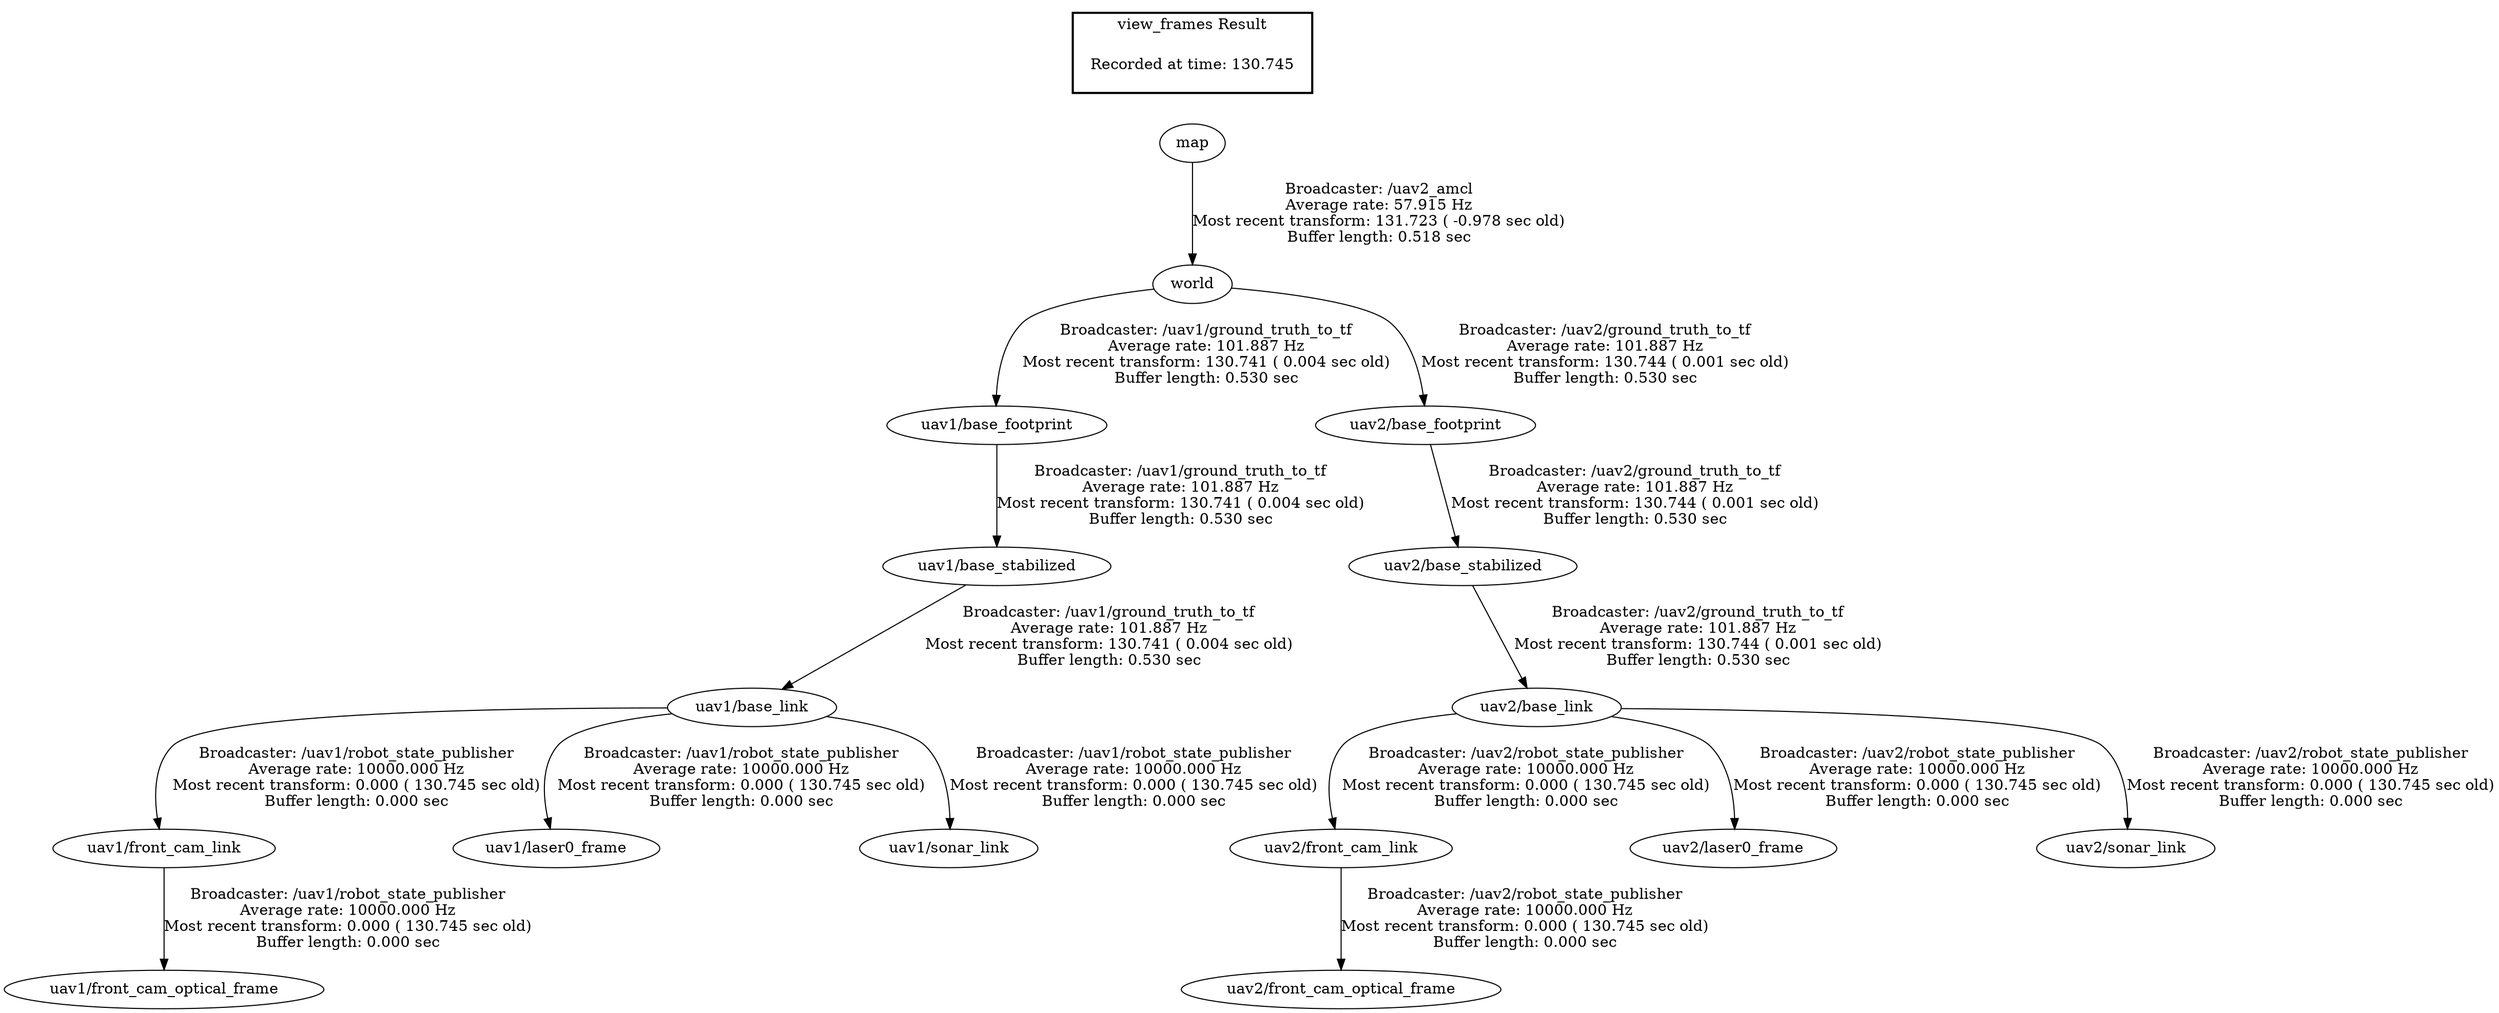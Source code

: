 digraph G {
"uav1/base_link" -> "uav1/front_cam_link"[label="Broadcaster: /uav1/robot_state_publisher\nAverage rate: 10000.000 Hz\nMost recent transform: 0.000 ( 130.745 sec old)\nBuffer length: 0.000 sec\n"];
"uav1/base_stabilized" -> "uav1/base_link"[label="Broadcaster: /uav1/ground_truth_to_tf\nAverage rate: 101.887 Hz\nMost recent transform: 130.741 ( 0.004 sec old)\nBuffer length: 0.530 sec\n"];
"uav1/front_cam_link" -> "uav1/front_cam_optical_frame"[label="Broadcaster: /uav1/robot_state_publisher\nAverage rate: 10000.000 Hz\nMost recent transform: 0.000 ( 130.745 sec old)\nBuffer length: 0.000 sec\n"];
"uav1/base_link" -> "uav1/laser0_frame"[label="Broadcaster: /uav1/robot_state_publisher\nAverage rate: 10000.000 Hz\nMost recent transform: 0.000 ( 130.745 sec old)\nBuffer length: 0.000 sec\n"];
"uav1/base_link" -> "uav1/sonar_link"[label="Broadcaster: /uav1/robot_state_publisher\nAverage rate: 10000.000 Hz\nMost recent transform: 0.000 ( 130.745 sec old)\nBuffer length: 0.000 sec\n"];
"uav2/base_link" -> "uav2/front_cam_link"[label="Broadcaster: /uav2/robot_state_publisher\nAverage rate: 10000.000 Hz\nMost recent transform: 0.000 ( 130.745 sec old)\nBuffer length: 0.000 sec\n"];
"uav2/base_stabilized" -> "uav2/base_link"[label="Broadcaster: /uav2/ground_truth_to_tf\nAverage rate: 101.887 Hz\nMost recent transform: 130.744 ( 0.001 sec old)\nBuffer length: 0.530 sec\n"];
"uav2/front_cam_link" -> "uav2/front_cam_optical_frame"[label="Broadcaster: /uav2/robot_state_publisher\nAverage rate: 10000.000 Hz\nMost recent transform: 0.000 ( 130.745 sec old)\nBuffer length: 0.000 sec\n"];
"uav2/base_link" -> "uav2/laser0_frame"[label="Broadcaster: /uav2/robot_state_publisher\nAverage rate: 10000.000 Hz\nMost recent transform: 0.000 ( 130.745 sec old)\nBuffer length: 0.000 sec\n"];
"uav2/base_link" -> "uav2/sonar_link"[label="Broadcaster: /uav2/robot_state_publisher\nAverage rate: 10000.000 Hz\nMost recent transform: 0.000 ( 130.745 sec old)\nBuffer length: 0.000 sec\n"];
"world" -> "uav1/base_footprint"[label="Broadcaster: /uav1/ground_truth_to_tf\nAverage rate: 101.887 Hz\nMost recent transform: 130.741 ( 0.004 sec old)\nBuffer length: 0.530 sec\n"];
"map" -> "world"[label="Broadcaster: /uav2_amcl\nAverage rate: 57.915 Hz\nMost recent transform: 131.723 ( -0.978 sec old)\nBuffer length: 0.518 sec\n"];
"uav1/base_footprint" -> "uav1/base_stabilized"[label="Broadcaster: /uav1/ground_truth_to_tf\nAverage rate: 101.887 Hz\nMost recent transform: 130.741 ( 0.004 sec old)\nBuffer length: 0.530 sec\n"];
"world" -> "uav2/base_footprint"[label="Broadcaster: /uav2/ground_truth_to_tf\nAverage rate: 101.887 Hz\nMost recent transform: 130.744 ( 0.001 sec old)\nBuffer length: 0.530 sec\n"];
"uav2/base_footprint" -> "uav2/base_stabilized"[label="Broadcaster: /uav2/ground_truth_to_tf\nAverage rate: 101.887 Hz\nMost recent transform: 130.744 ( 0.001 sec old)\nBuffer length: 0.530 sec\n"];
edge [style=invis];
 subgraph cluster_legend { style=bold; color=black; label ="view_frames Result";
"Recorded at time: 130.745"[ shape=plaintext ] ;
 }->"map";
}